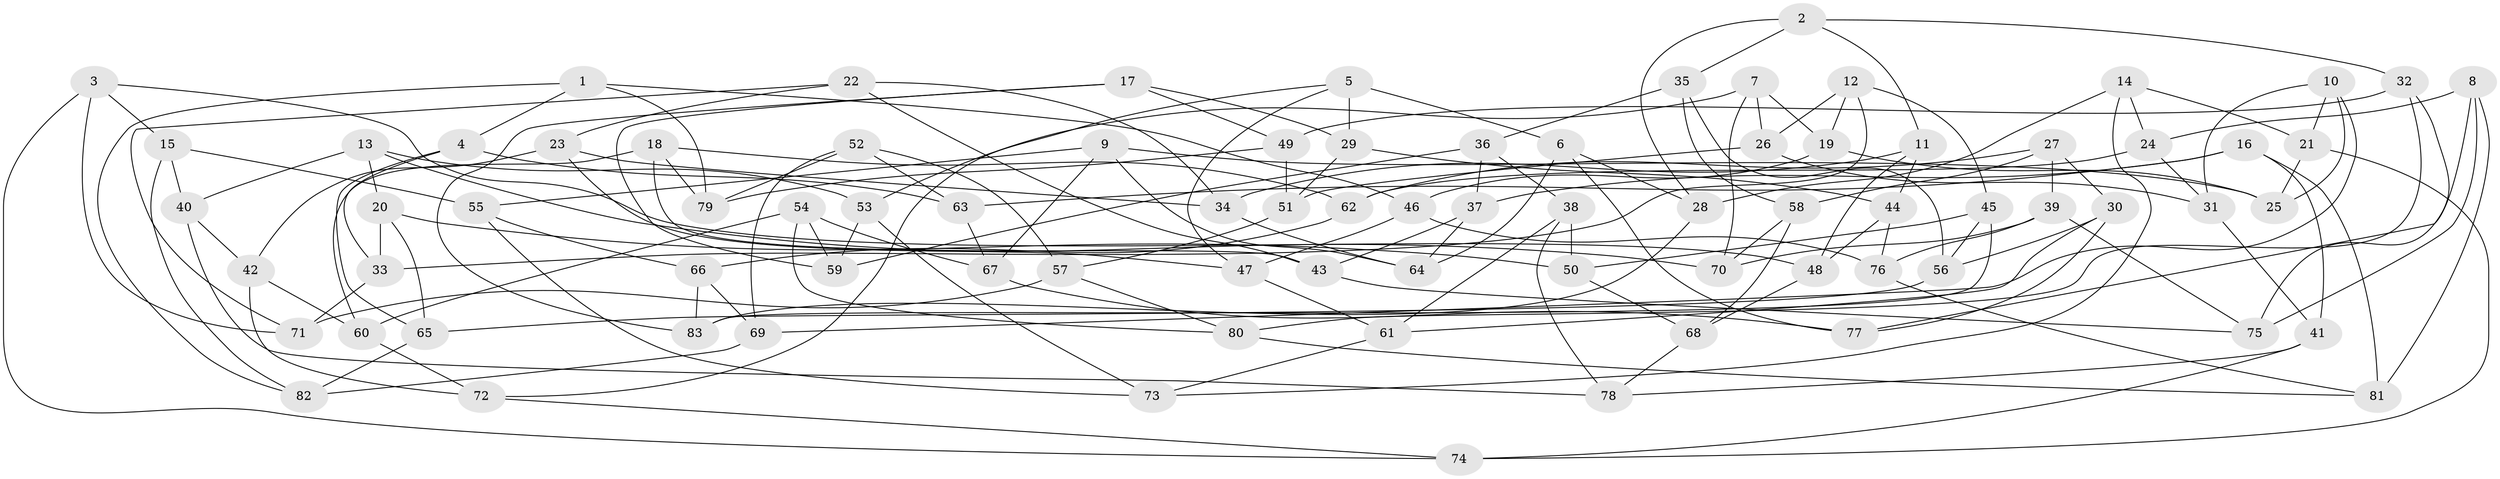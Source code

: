 // coarse degree distribution, {4: 0.08823529411764706, 5: 0.20588235294117646, 8: 0.14705882352941177, 7: 0.08823529411764706, 6: 0.47058823529411764}
// Generated by graph-tools (version 1.1) at 2025/38/03/04/25 23:38:17]
// undirected, 83 vertices, 166 edges
graph export_dot {
  node [color=gray90,style=filled];
  1;
  2;
  3;
  4;
  5;
  6;
  7;
  8;
  9;
  10;
  11;
  12;
  13;
  14;
  15;
  16;
  17;
  18;
  19;
  20;
  21;
  22;
  23;
  24;
  25;
  26;
  27;
  28;
  29;
  30;
  31;
  32;
  33;
  34;
  35;
  36;
  37;
  38;
  39;
  40;
  41;
  42;
  43;
  44;
  45;
  46;
  47;
  48;
  49;
  50;
  51;
  52;
  53;
  54;
  55;
  56;
  57;
  58;
  59;
  60;
  61;
  62;
  63;
  64;
  65;
  66;
  67;
  68;
  69;
  70;
  71;
  72;
  73;
  74;
  75;
  76;
  77;
  78;
  79;
  80;
  81;
  82;
  83;
  1 -- 82;
  1 -- 4;
  1 -- 79;
  1 -- 46;
  2 -- 35;
  2 -- 28;
  2 -- 11;
  2 -- 32;
  3 -- 15;
  3 -- 71;
  3 -- 48;
  3 -- 74;
  4 -- 33;
  4 -- 65;
  4 -- 63;
  5 -- 47;
  5 -- 72;
  5 -- 6;
  5 -- 29;
  6 -- 64;
  6 -- 77;
  6 -- 28;
  7 -- 53;
  7 -- 70;
  7 -- 19;
  7 -- 26;
  8 -- 75;
  8 -- 81;
  8 -- 77;
  8 -- 24;
  9 -- 67;
  9 -- 55;
  9 -- 25;
  9 -- 64;
  10 -- 31;
  10 -- 21;
  10 -- 69;
  10 -- 25;
  11 -- 44;
  11 -- 48;
  11 -- 34;
  12 -- 45;
  12 -- 19;
  12 -- 33;
  12 -- 26;
  13 -- 53;
  13 -- 20;
  13 -- 40;
  13 -- 70;
  14 -- 21;
  14 -- 24;
  14 -- 73;
  14 -- 28;
  15 -- 40;
  15 -- 55;
  15 -- 82;
  16 -- 63;
  16 -- 81;
  16 -- 41;
  16 -- 37;
  17 -- 59;
  17 -- 29;
  17 -- 49;
  17 -- 83;
  18 -- 79;
  18 -- 60;
  18 -- 62;
  18 -- 43;
  19 -- 46;
  19 -- 25;
  20 -- 50;
  20 -- 65;
  20 -- 33;
  21 -- 74;
  21 -- 25;
  22 -- 34;
  22 -- 43;
  22 -- 71;
  22 -- 23;
  23 -- 34;
  23 -- 42;
  23 -- 47;
  24 -- 62;
  24 -- 31;
  26 -- 31;
  26 -- 51;
  27 -- 30;
  27 -- 39;
  27 -- 58;
  27 -- 62;
  28 -- 83;
  29 -- 51;
  29 -- 44;
  30 -- 56;
  30 -- 77;
  30 -- 61;
  31 -- 41;
  32 -- 80;
  32 -- 49;
  32 -- 75;
  33 -- 71;
  34 -- 64;
  35 -- 36;
  35 -- 58;
  35 -- 56;
  36 -- 37;
  36 -- 59;
  36 -- 38;
  37 -- 43;
  37 -- 64;
  38 -- 50;
  38 -- 61;
  38 -- 78;
  39 -- 70;
  39 -- 75;
  39 -- 76;
  40 -- 42;
  40 -- 78;
  41 -- 78;
  41 -- 74;
  42 -- 60;
  42 -- 72;
  43 -- 75;
  44 -- 48;
  44 -- 76;
  45 -- 56;
  45 -- 50;
  45 -- 83;
  46 -- 76;
  46 -- 47;
  47 -- 61;
  48 -- 68;
  49 -- 79;
  49 -- 51;
  50 -- 68;
  51 -- 57;
  52 -- 63;
  52 -- 57;
  52 -- 79;
  52 -- 69;
  53 -- 59;
  53 -- 73;
  54 -- 60;
  54 -- 67;
  54 -- 59;
  54 -- 80;
  55 -- 66;
  55 -- 73;
  56 -- 65;
  57 -- 71;
  57 -- 80;
  58 -- 68;
  58 -- 70;
  60 -- 72;
  61 -- 73;
  62 -- 66;
  63 -- 67;
  65 -- 82;
  66 -- 83;
  66 -- 69;
  67 -- 77;
  68 -- 78;
  69 -- 82;
  72 -- 74;
  76 -- 81;
  80 -- 81;
}
